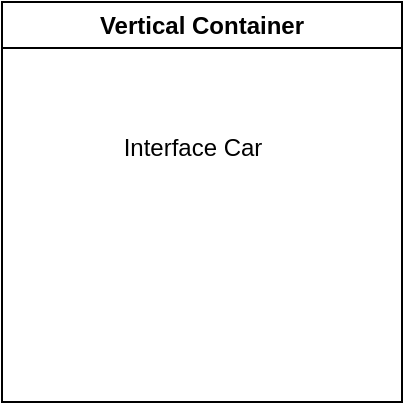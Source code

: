<mxfile version="21.2.1" type="github">
  <diagram name="Page-1" id="XF9lzYVtG-ylk2gCfyFS">
    <mxGraphModel dx="1377" dy="788" grid="1" gridSize="10" guides="1" tooltips="1" connect="1" arrows="1" fold="1" page="1" pageScale="1" pageWidth="850" pageHeight="1100" math="0" shadow="0">
      <root>
        <mxCell id="0" />
        <mxCell id="1" parent="0" />
        <object label="Vertical Container" id="-GALevywnPLb_dIaLDLB-3">
          <mxCell style="swimlane;whiteSpace=wrap;html=1;" vertex="1" parent="1">
            <mxGeometry x="320" y="310" width="200" height="200" as="geometry" />
          </mxCell>
        </object>
        <mxCell id="-GALevywnPLb_dIaLDLB-4" value="Interface Car" style="text;html=1;align=center;verticalAlign=middle;resizable=0;points=[];autosize=1;strokeColor=none;fillColor=none;" vertex="1" parent="-GALevywnPLb_dIaLDLB-3">
          <mxGeometry x="50" y="58" width="90" height="30" as="geometry" />
        </mxCell>
      </root>
    </mxGraphModel>
  </diagram>
</mxfile>
